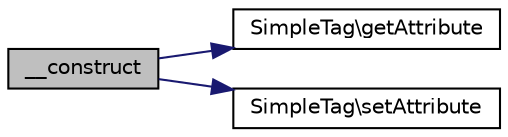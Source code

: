 digraph "__construct"
{
  edge [fontname="Helvetica",fontsize="10",labelfontname="Helvetica",labelfontsize="10"];
  node [fontname="Helvetica",fontsize="10",shape=record];
  rankdir="LR";
  Node1 [label="__construct",height=0.2,width=0.4,color="black", fillcolor="grey75", style="filled" fontcolor="black"];
  Node1 -> Node2 [color="midnightblue",fontsize="10",style="solid",fontname="Helvetica"];
  Node2 [label="SimpleTag\\getAttribute",height=0.2,width=0.4,color="black", fillcolor="white", style="filled",URL="$class_simple_tag.html#a23c799cbfa1a6b6e2079dbbcf46ab4f7"];
  Node1 -> Node3 [color="midnightblue",fontsize="10",style="solid",fontname="Helvetica"];
  Node3 [label="SimpleTag\\setAttribute",height=0.2,width=0.4,color="black", fillcolor="white", style="filled",URL="$class_simple_tag.html#a168fbdee649cee3ffe58be2a880ae49e"];
}
